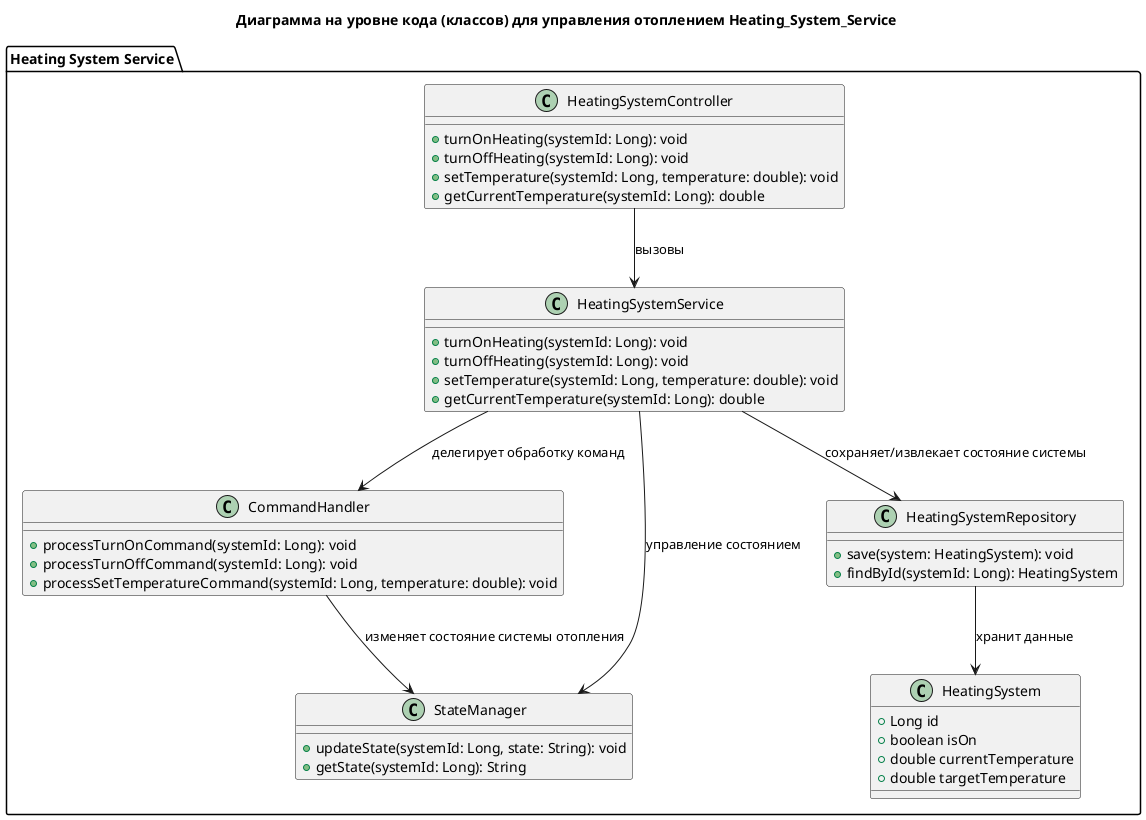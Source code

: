@startuml
package "Heating System Service" {
   title Диаграмма на уровне кода (классов) для управления отоплением Heating_System_Service

    class HeatingSystemController {
        +turnOnHeating(systemId: Long): void
        +turnOffHeating(systemId: Long): void
        +setTemperature(systemId: Long, temperature: double): void
        +getCurrentTemperature(systemId: Long): double
    }

    class HeatingSystemService {
        +turnOnHeating(systemId: Long): void
        +turnOffHeating(systemId: Long): void
        +setTemperature(systemId: Long, temperature: double): void
        +getCurrentTemperature(systemId: Long): double
    }

    class CommandHandler {
        +processTurnOnCommand(systemId: Long): void
        +processTurnOffCommand(systemId: Long): void
        +processSetTemperatureCommand(systemId: Long, temperature: double): void
    }

    class StateManager {
        +updateState(systemId: Long, state: String): void
        +getState(systemId: Long): String
    }

    class HeatingSystemRepository {
        +save(system: HeatingSystem): void
        +findById(systemId: Long): HeatingSystem
    }

    class HeatingSystem {
        +Long id
        +boolean isOn
        +double currentTemperature
        +double targetTemperature
    }

    HeatingSystemController --> HeatingSystemService : вызовы
    HeatingSystemService --> CommandHandler : делегирует обработку команд
    HeatingSystemService --> StateManager : управление состоянием 
    HeatingSystemService --> HeatingSystemRepository : сохраняет/извлекает состояние системы
    CommandHandler --> StateManager : изменяет состояние системы отопления
    HeatingSystemRepository --> HeatingSystem : хранит данные

}
@enduml

